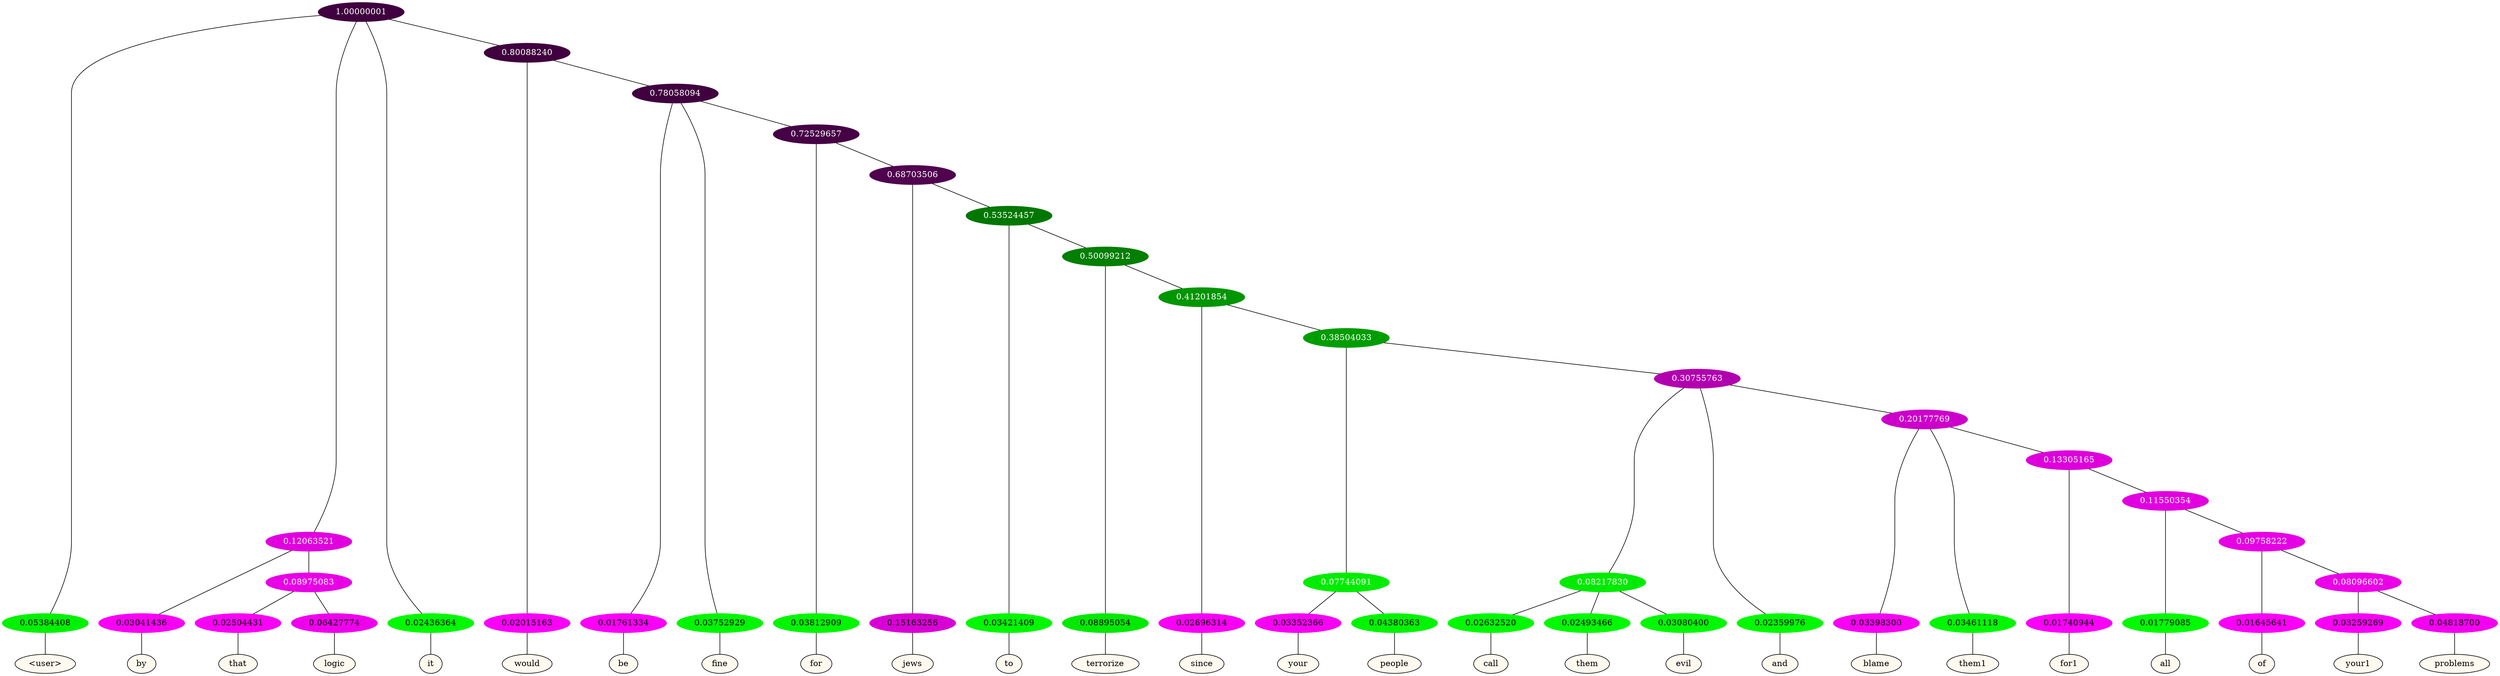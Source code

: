 graph {
	node [format=png height=0.15 nodesep=0.001 ordering=out overlap=prism overlap_scaling=0.01 ranksep=0.001 ratio=0.2 style=filled width=0.15]
	{
		rank=same
		a_w_1 [label="\<user\>" color=black fillcolor=floralwhite style="filled,solid"]
		a_w_5 [label=by color=black fillcolor=floralwhite style="filled,solid"]
		a_w_9 [label=that color=black fillcolor=floralwhite style="filled,solid"]
		a_w_10 [label=logic color=black fillcolor=floralwhite style="filled,solid"]
		a_w_3 [label=it color=black fillcolor=floralwhite style="filled,solid"]
		a_w_7 [label=would color=black fillcolor=floralwhite style="filled,solid"]
		a_w_11 [label=be color=black fillcolor=floralwhite style="filled,solid"]
		a_w_12 [label=fine color=black fillcolor=floralwhite style="filled,solid"]
		a_w_14 [label=for color=black fillcolor=floralwhite style="filled,solid"]
		a_w_16 [label=jews color=black fillcolor=floralwhite style="filled,solid"]
		a_w_18 [label=to color=black fillcolor=floralwhite style="filled,solid"]
		a_w_20 [label=terrorize color=black fillcolor=floralwhite style="filled,solid"]
		a_w_22 [label=since color=black fillcolor=floralwhite style="filled,solid"]
		a_w_26 [label=your color=black fillcolor=floralwhite style="filled,solid"]
		a_w_27 [label=people color=black fillcolor=floralwhite style="filled,solid"]
		a_w_31 [label=call color=black fillcolor=floralwhite style="filled,solid"]
		a_w_32 [label=them color=black fillcolor=floralwhite style="filled,solid"]
		a_w_33 [label=evil color=black fillcolor=floralwhite style="filled,solid"]
		a_w_29 [label=and color=black fillcolor=floralwhite style="filled,solid"]
		a_w_34 [label=blame color=black fillcolor=floralwhite style="filled,solid"]
		a_w_35 [label=them1 color=black fillcolor=floralwhite style="filled,solid"]
		a_w_37 [label=for1 color=black fillcolor=floralwhite style="filled,solid"]
		a_w_39 [label=all color=black fillcolor=floralwhite style="filled,solid"]
		a_w_41 [label=of color=black fillcolor=floralwhite style="filled,solid"]
		a_w_43 [label=your1 color=black fillcolor=floralwhite style="filled,solid"]
		a_w_44 [label=problems color=black fillcolor=floralwhite style="filled,solid"]
	}
	a_n_1 -- a_w_1
	a_n_5 -- a_w_5
	a_n_9 -- a_w_9
	a_n_10 -- a_w_10
	a_n_3 -- a_w_3
	a_n_7 -- a_w_7
	a_n_11 -- a_w_11
	a_n_12 -- a_w_12
	a_n_14 -- a_w_14
	a_n_16 -- a_w_16
	a_n_18 -- a_w_18
	a_n_20 -- a_w_20
	a_n_22 -- a_w_22
	a_n_26 -- a_w_26
	a_n_27 -- a_w_27
	a_n_31 -- a_w_31
	a_n_32 -- a_w_32
	a_n_33 -- a_w_33
	a_n_29 -- a_w_29
	a_n_34 -- a_w_34
	a_n_35 -- a_w_35
	a_n_37 -- a_w_37
	a_n_39 -- a_w_39
	a_n_41 -- a_w_41
	a_n_43 -- a_w_43
	a_n_44 -- a_w_44
	{
		rank=same
		a_n_1 [label=0.05384408 color="0.334 1.000 0.946" fontcolor=black]
		a_n_5 [label=0.03041436 color="0.835 1.000 0.970" fontcolor=black]
		a_n_9 [label=0.02504431 color="0.835 1.000 0.975" fontcolor=black]
		a_n_10 [label=0.06427774 color="0.835 1.000 0.936" fontcolor=black]
		a_n_3 [label=0.02436364 color="0.334 1.000 0.976" fontcolor=black]
		a_n_7 [label=0.02015163 color="0.835 1.000 0.980" fontcolor=black]
		a_n_11 [label=0.01761334 color="0.835 1.000 0.982" fontcolor=black]
		a_n_12 [label=0.03752929 color="0.334 1.000 0.962" fontcolor=black]
		a_n_14 [label=0.03812909 color="0.334 1.000 0.962" fontcolor=black]
		a_n_16 [label=0.15163256 color="0.835 1.000 0.848" fontcolor=black]
		a_n_18 [label=0.03421409 color="0.334 1.000 0.966" fontcolor=black]
		a_n_20 [label=0.08895054 color="0.334 1.000 0.911" fontcolor=black]
		a_n_22 [label=0.02696314 color="0.835 1.000 0.973" fontcolor=black]
		a_n_26 [label=0.03352366 color="0.835 1.000 0.966" fontcolor=black]
		a_n_27 [label=0.04380363 color="0.334 1.000 0.956" fontcolor=black]
		a_n_31 [label=0.02632520 color="0.334 1.000 0.974" fontcolor=black]
		a_n_32 [label=0.02493466 color="0.334 1.000 0.975" fontcolor=black]
		a_n_33 [label=0.03080400 color="0.334 1.000 0.969" fontcolor=black]
		a_n_29 [label=0.02359976 color="0.334 1.000 0.976" fontcolor=black]
		a_n_34 [label=0.03398300 color="0.835 1.000 0.966" fontcolor=black]
		a_n_35 [label=0.03461118 color="0.334 1.000 0.965" fontcolor=black]
		a_n_37 [label=0.01740944 color="0.835 1.000 0.983" fontcolor=black]
		a_n_39 [label=0.01779085 color="0.334 1.000 0.982" fontcolor=black]
		a_n_41 [label=0.01645641 color="0.835 1.000 0.984" fontcolor=black]
		a_n_43 [label=0.03259269 color="0.835 1.000 0.967" fontcolor=black]
		a_n_44 [label=0.04818700 color="0.835 1.000 0.952" fontcolor=black]
	}
	a_n_0 [label=1.00000001 color="0.835 1.000 0.250" fontcolor=grey99]
	a_n_0 -- a_n_1
	a_n_2 [label=0.12063521 color="0.835 1.000 0.879" fontcolor=grey99]
	a_n_0 -- a_n_2
	a_n_0 -- a_n_3
	a_n_4 [label=0.80088240 color="0.835 1.000 0.250" fontcolor=grey99]
	a_n_0 -- a_n_4
	a_n_2 -- a_n_5
	a_n_6 [label=0.08975083 color="0.835 1.000 0.910" fontcolor=grey99]
	a_n_2 -- a_n_6
	a_n_4 -- a_n_7
	a_n_8 [label=0.78058094 color="0.835 1.000 0.250" fontcolor=grey99]
	a_n_4 -- a_n_8
	a_n_6 -- a_n_9
	a_n_6 -- a_n_10
	a_n_8 -- a_n_11
	a_n_8 -- a_n_12
	a_n_13 [label=0.72529657 color="0.835 1.000 0.275" fontcolor=grey99]
	a_n_8 -- a_n_13
	a_n_13 -- a_n_14
	a_n_15 [label=0.68703506 color="0.835 1.000 0.313" fontcolor=grey99]
	a_n_13 -- a_n_15
	a_n_15 -- a_n_16
	a_n_17 [label=0.53524457 color="0.334 1.000 0.465" fontcolor=grey99]
	a_n_15 -- a_n_17
	a_n_17 -- a_n_18
	a_n_19 [label=0.50099212 color="0.334 1.000 0.499" fontcolor=grey99]
	a_n_17 -- a_n_19
	a_n_19 -- a_n_20
	a_n_21 [label=0.41201854 color="0.334 1.000 0.588" fontcolor=grey99]
	a_n_19 -- a_n_21
	a_n_21 -- a_n_22
	a_n_23 [label=0.38504033 color="0.334 1.000 0.615" fontcolor=grey99]
	a_n_21 -- a_n_23
	a_n_24 [label=0.07744091 color="0.334 1.000 0.923" fontcolor=grey99]
	a_n_23 -- a_n_24
	a_n_25 [label=0.30755763 color="0.835 1.000 0.692" fontcolor=grey99]
	a_n_23 -- a_n_25
	a_n_24 -- a_n_26
	a_n_24 -- a_n_27
	a_n_28 [label=0.08217830 color="0.334 1.000 0.918" fontcolor=grey99]
	a_n_25 -- a_n_28
	a_n_25 -- a_n_29
	a_n_30 [label=0.20177769 color="0.835 1.000 0.798" fontcolor=grey99]
	a_n_25 -- a_n_30
	a_n_28 -- a_n_31
	a_n_28 -- a_n_32
	a_n_28 -- a_n_33
	a_n_30 -- a_n_34
	a_n_30 -- a_n_35
	a_n_36 [label=0.13305165 color="0.835 1.000 0.867" fontcolor=grey99]
	a_n_30 -- a_n_36
	a_n_36 -- a_n_37
	a_n_38 [label=0.11550354 color="0.835 1.000 0.884" fontcolor=grey99]
	a_n_36 -- a_n_38
	a_n_38 -- a_n_39
	a_n_40 [label=0.09758222 color="0.835 1.000 0.902" fontcolor=grey99]
	a_n_38 -- a_n_40
	a_n_40 -- a_n_41
	a_n_42 [label=0.08096602 color="0.835 1.000 0.919" fontcolor=grey99]
	a_n_40 -- a_n_42
	a_n_42 -- a_n_43
	a_n_42 -- a_n_44
}
